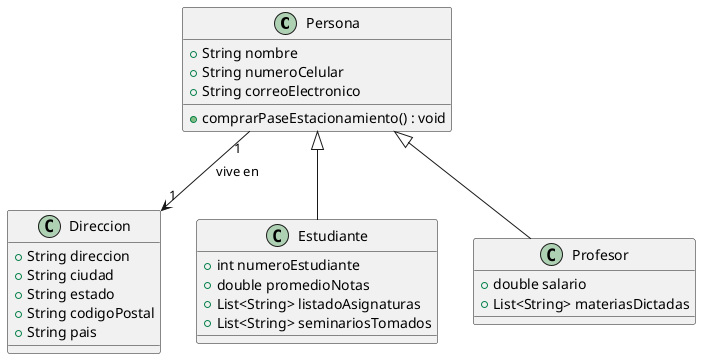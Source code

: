 @startuml reto1
class Persona {
    + String nombre
    + String numeroCelular
    + String correoElectronico
    + comprarPaseEstacionamiento() : void
}

class Direccion {
    + String direccion
    + String ciudad
    + String estado
    + String codigoPostal
    + String pais
}

class Estudiante {
    + int numeroEstudiante
    + double promedioNotas
    + List<String> listadoAsignaturas
    + List<String> seminariosTomados
}

class Profesor {
    + double salario
    + List<String> materiasDictadas
}

Persona "1" --> "1" Direccion : vive en
Persona <|-- Estudiante
Persona <|-- Profesor
@enduml
